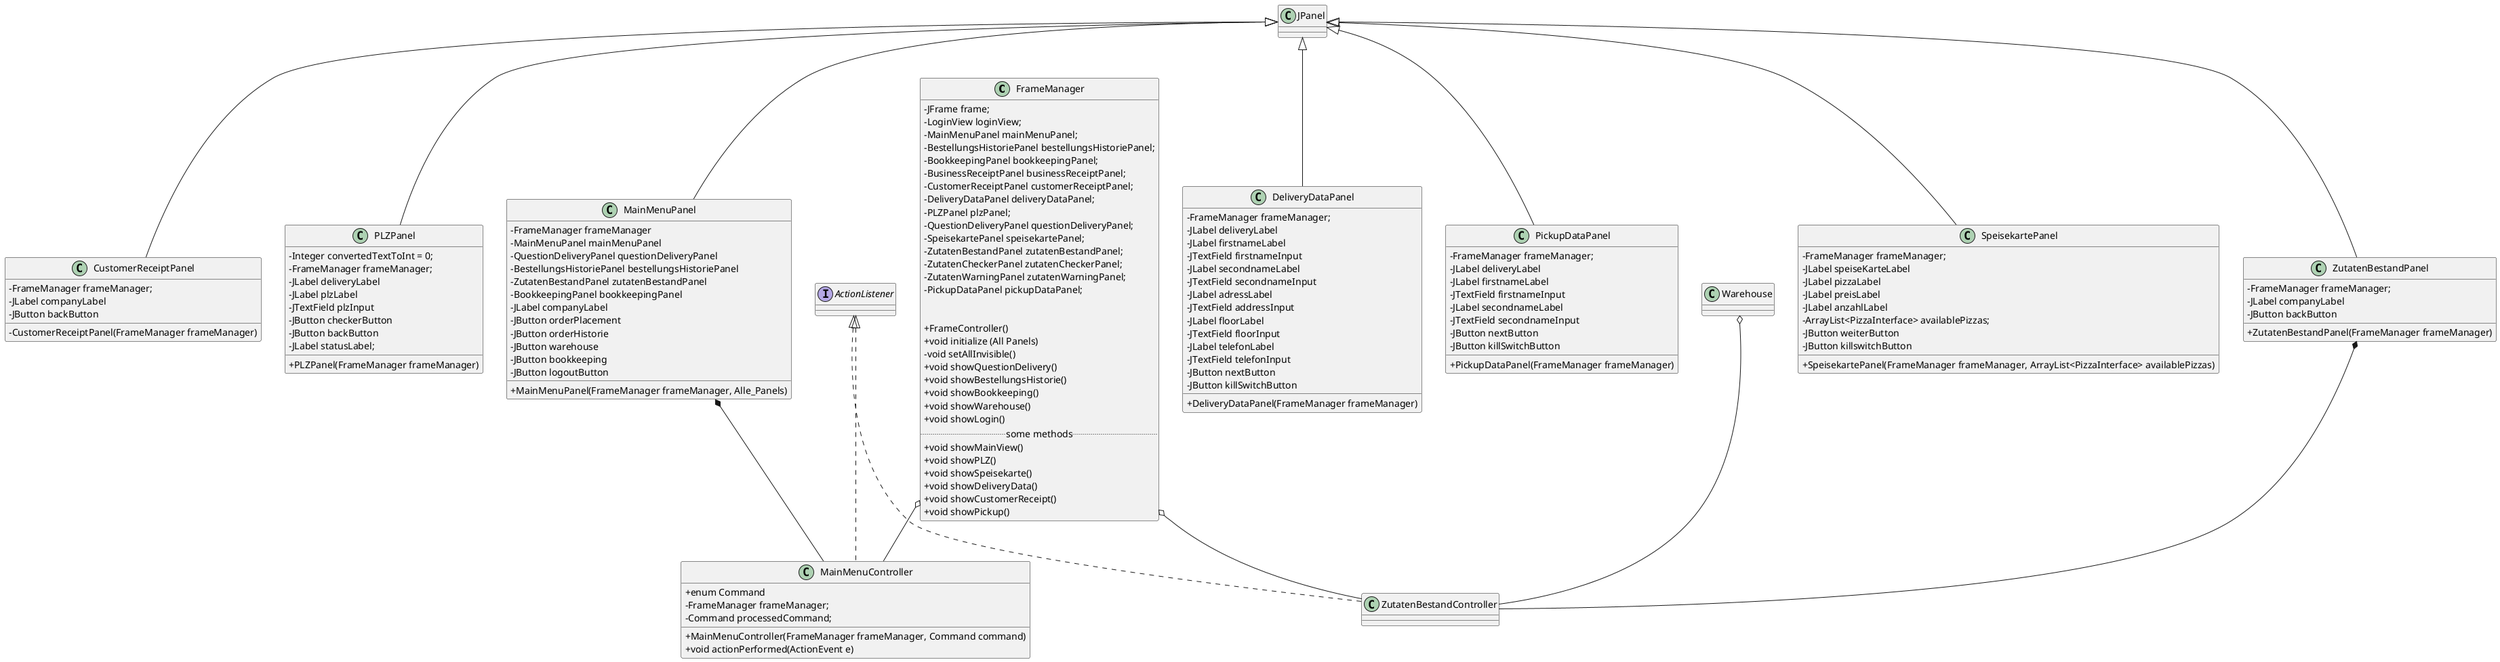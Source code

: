 @startuml
skinparam classAttributeIconSize 0

FrameManager o-- MainMenuController
MainMenuPanel *-- MainMenuController
FrameManager o-- ZutatenBestandController
ZutatenBestandPanel *-- ZutatenBestandController
Warehouse o-- ZutatenBestandController

class ZutatenBestandController implements ActionListener

class FrameManager {
	- JFrame frame;
	- LoginView loginView;
	- MainMenuPanel mainMenuPanel;
	- BestellungsHistoriePanel bestellungsHistoriePanel;
	- BookkeepingPanel bookkeepingPanel;
	- BusinessReceiptPanel businessReceiptPanel;
	- CustomerReceiptPanel customerReceiptPanel;
	- DeliveryDataPanel deliveryDataPanel;
	- PLZPanel plzPanel;
	- QuestionDeliveryPanel questionDeliveryPanel;
	- SpeisekartePanel speisekartePanel;
	- ZutatenBestandPanel zutatenBestandPanel;
	- ZutatenCheckerPanel zutatenCheckerPanel;
	- ZutatenWarningPanel zutatenWarningPanel;
	- PickupDataPanel pickupDataPanel;


+ FrameController()
+ void initialize (All Panels)
- void setAllInvisible()
+ void showQuestionDelivery()
+ void showBestellungsHistorie()
+ void showBookkeeping()
+ void showWarehouse()
+ void showLogin()
..some methods..
+ void showMainView()
+ void showPLZ()
+ void showSpeisekarte()
+ void showDeliveryData()
+ void showCustomerReceipt()
+ void showPickup()
}

class MainMenuPanel extends JPanel {

	- FrameManager frameManager
	- MainMenuPanel mainMenuPanel
	- QuestionDeliveryPanel questionDeliveryPanel
	- BestellungsHistoriePanel bestellungsHistoriePanel
	- ZutatenBestandPanel zutatenBestandPanel
	- BookkeepingPanel bookkeepingPanel
	- JLabel companyLabel
	- JButton orderPlacement
	- JButton orderHistorie
	- JButton warehouse
	- JButton bookkeeping
	- JButton logoutButton

	+ MainMenuPanel(FrameManager frameManager, Alle_Panels)
	}

class MainMenuController implements ActionListener {

	+ enum Command
	- FrameManager frameManager;
	- Command processedCommand;
	+ MainMenuController(FrameManager frameManager, Command command)
	+ void actionPerformed(ActionEvent e)
}

class ZutatenBestandPanel extends JPanel {
	- FrameManager frameManager;
	- JLabel companyLabel
	- JButton backButton
	+ ZutatenBestandPanel(FrameManager frameManager)
}

class CustomerReceiptPanel extends JPanel {
    - FrameManager frameManager;
    - JLabel companyLabel
    - JButton backButton
    - CustomerReceiptPanel(FrameManager frameManager)
    }

class PLZPanel extends JPanel {
    - Integer convertedTextToInt = 0;
    - FrameManager frameManager;
    - JLabel deliveryLabel
    - JLabel plzLabel
    - JTextField plzInput
    - JButton checkerButton
    - JButton backButton
    - JLabel statusLabel;
    + PLZPanel(FrameManager frameManager)
}


class DeliveryDataPanel extends JPanel {
    - FrameManager frameManager;
    - JLabel deliveryLabel
    - JLabel firstnameLabel
    - JTextField firstnameInput
    - JLabel secondnameLabel
    - JTextField secondnameInput
    - JLabel adressLabel
    - JTextField addressInput
    - JLabel floorLabel
    - JTextField floorInput
    - JLabel telefonLabel
    - JTextField telefonInput
    - JButton nextButton
    - JButton killSwitchButton
    + DeliveryDataPanel(FrameManager frameManager)
    }


    class PickupDataPanel extends JPanel {
        - FrameManager frameManager;
        - JLabel deliveryLabel
        - JLabel firstnameLabel
        - JTextField firstnameInput
        - JLabel secondnameLabel
        - JTextField secondnameInput
        - JButton nextButton
        - JButton killSwitchButton
        + PickupDataPanel(FrameManager frameManager)
        }

class SpeisekartePanel extends JPanel {

    - FrameManager frameManager;
    - JLabel speiseKarteLabel
    - JLabel pizzaLabel
    - JLabel preisLabel
    - JLabel anzahlLabel
    - ArrayList<PizzaInterface> availablePizzas;
    - JButton weiterButton
    - JButton killswitchButton
    + SpeisekartePanel(FrameManager frameManager, ArrayList<PizzaInterface> availablePizzas)
}

@enduml
